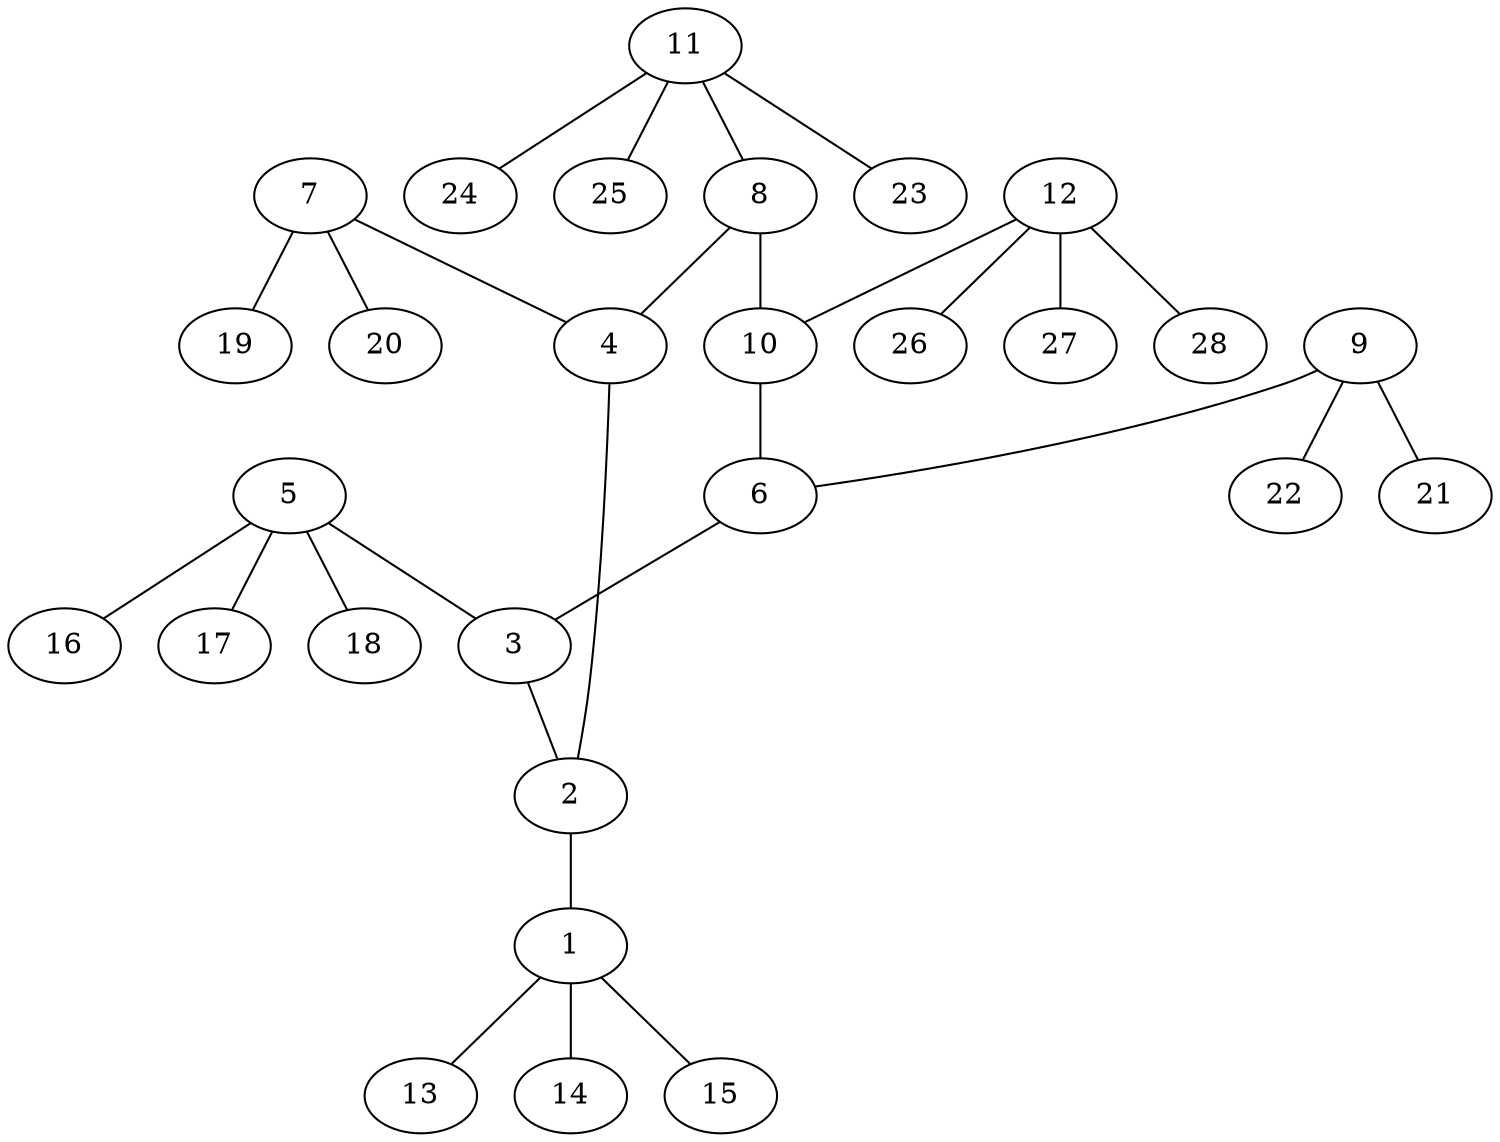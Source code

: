 graph molecule_2468 {
	1	 [chem=C];
	13	 [chem=H];
	1 -- 13	 [valence=1];
	14	 [chem=H];
	1 -- 14	 [valence=1];
	15	 [chem=H];
	1 -- 15	 [valence=1];
	2	 [chem=C];
	2 -- 1	 [valence=1];
	3	 [chem=C];
	3 -- 2	 [valence=2];
	4	 [chem=C];
	4 -- 2	 [valence=1];
	5	 [chem=C];
	5 -- 3	 [valence=1];
	16	 [chem=H];
	5 -- 16	 [valence=1];
	17	 [chem=H];
	5 -- 17	 [valence=1];
	18	 [chem=H];
	5 -- 18	 [valence=1];
	6	 [chem=C];
	6 -- 3	 [valence=1];
	7	 [chem=N];
	7 -- 4	 [valence=1];
	19	 [chem=H];
	7 -- 19	 [valence=1];
	20	 [chem=H];
	7 -- 20	 [valence=1];
	8	 [chem=C];
	8 -- 4	 [valence=2];
	10	 [chem=C];
	8 -- 10	 [valence=1];
	9	 [chem=N];
	9 -- 6	 [valence=1];
	21	 [chem=H];
	9 -- 21	 [valence=1];
	22	 [chem=H];
	9 -- 22	 [valence=1];
	10 -- 6	 [valence=2];
	11	 [chem=C];
	11 -- 8	 [valence=1];
	23	 [chem=H];
	11 -- 23	 [valence=1];
	24	 [chem=H];
	11 -- 24	 [valence=1];
	25	 [chem=H];
	11 -- 25	 [valence=1];
	12	 [chem=C];
	12 -- 10	 [valence=1];
	26	 [chem=H];
	12 -- 26	 [valence=1];
	27	 [chem=H];
	12 -- 27	 [valence=1];
	28	 [chem=H];
	12 -- 28	 [valence=1];
}
